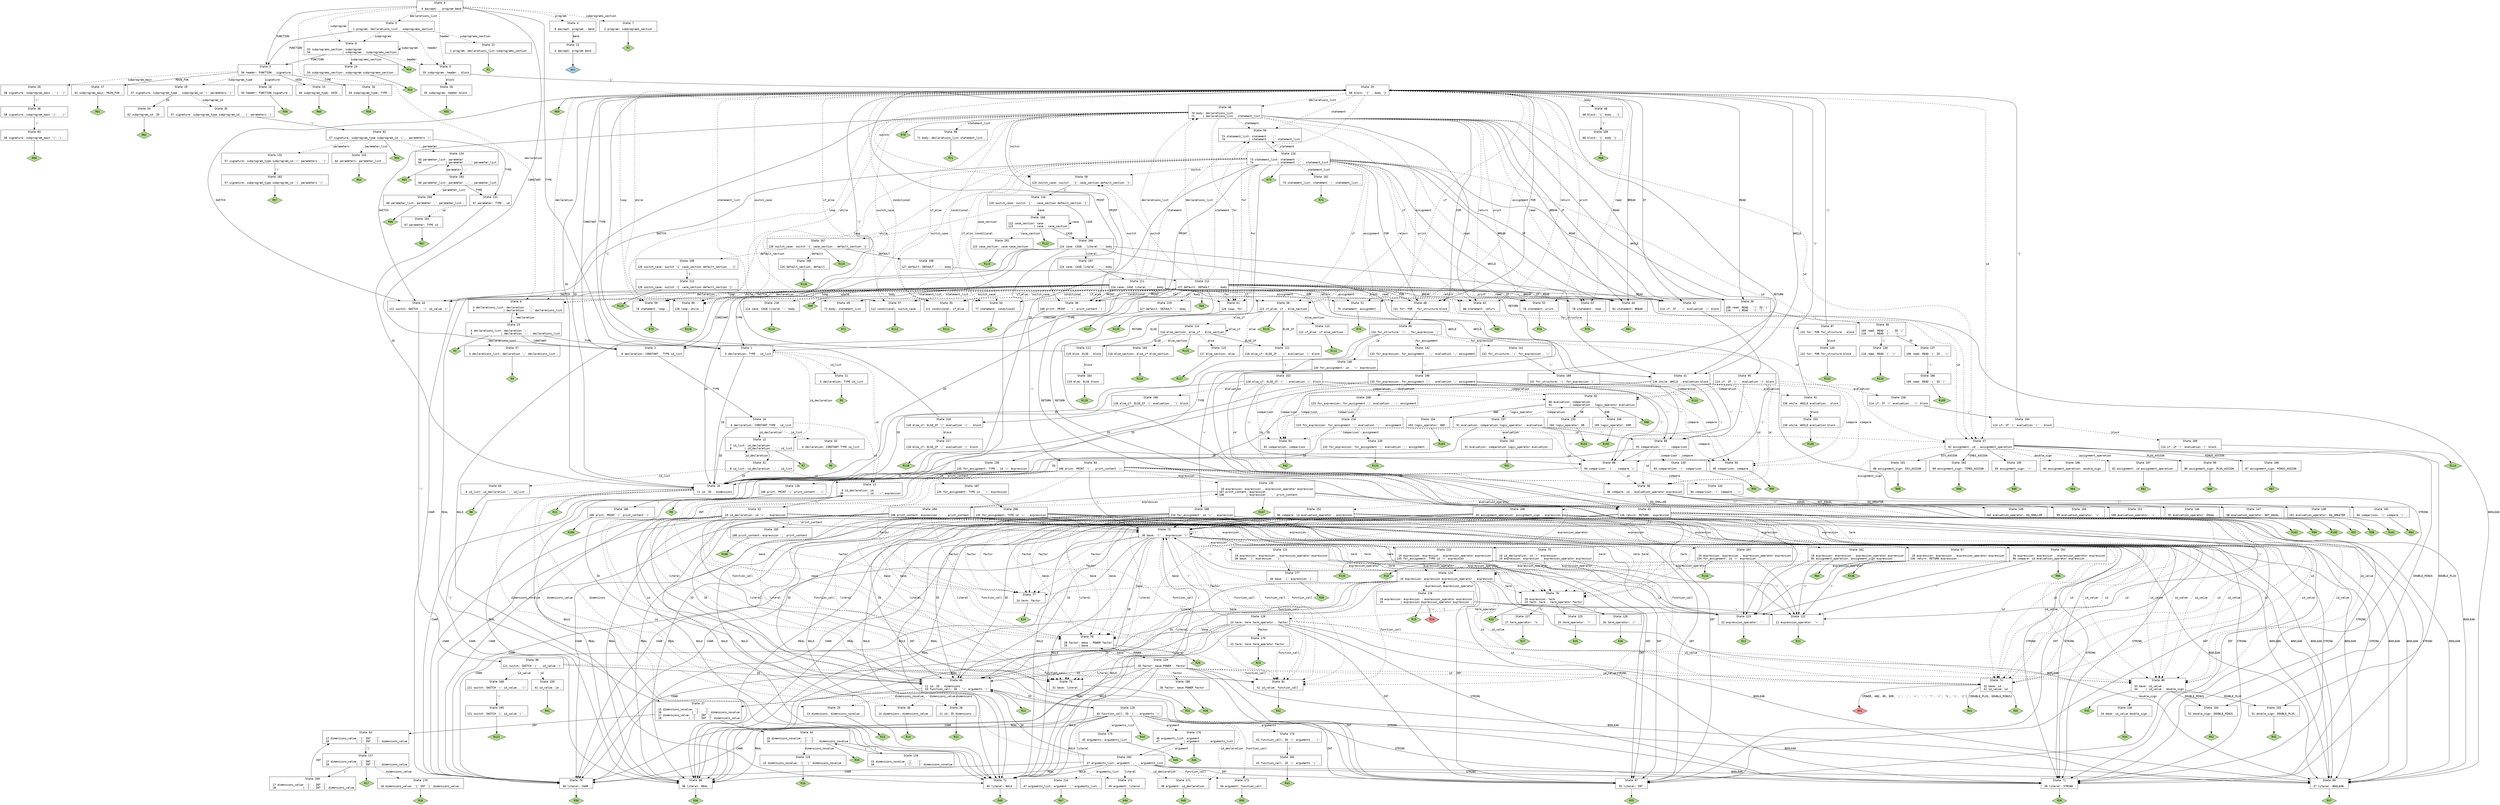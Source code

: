// Generated by GNU Bison 3.5.1.
// Report bugs to <bug-bison@gnu.org>.
// Home page: <https://www.gnu.org/software/bison/>.

digraph "parser.y"
{
  node [fontname = courier, shape = box, colorscheme = paired6]
  edge [fontname = courier]

  0 [label="State 0\n\l  0 $accept: . program $end\l"]
  0 -> 1 [style=solid label="TYPE"]
  0 -> 2 [style=solid label="CONSTANT"]
  0 -> 3 [style=solid label="FUNCTION"]
  0 -> 4 [style=dashed label="program"]
  0 -> 5 [style=dashed label="declarations_list"]
  0 -> 6 [style=dashed label="declaration"]
  0 -> 7 [style=dashed label="subprograms_section"]
  0 -> 8 [style=dashed label="subprogram"]
  0 -> 9 [style=dashed label="header"]
  1 [label="State 1\n\l  5 declaration: TYPE . id_list\l"]
  1 -> 10 [style=solid label="ID"]
  1 -> 11 [style=dashed label="id_list"]
  1 -> 12 [style=dashed label="id_declaration"]
  1 -> 13 [style=dashed label="id"]
  2 [label="State 2\n\l  6 declaration: CONSTANT . TYPE id_list\l"]
  2 -> 14 [style=solid label="TYPE"]
  3 [label="State 3\n\l 56 header: FUNCTION . signature\l"]
  3 -> 15 [style=solid label="VOID"]
  3 -> 16 [style=solid label="TYPE"]
  3 -> 17 [style=solid label="MAIN_FUN"]
  3 -> 18 [style=dashed label="signature"]
  3 -> 19 [style=dashed label="subprogram_type"]
  3 -> 20 [style=dashed label="subprogram_main"]
  4 [label="State 4\n\l  0 $accept: program . $end\l"]
  4 -> 21 [style=solid label="$end"]
  5 [label="State 5\n\l  1 program: declarations_list . subprograms_section\l"]
  5 -> 3 [style=solid label="FUNCTION"]
  5 -> 22 [style=dashed label="subprograms_section"]
  5 -> 8 [style=dashed label="subprogram"]
  5 -> 9 [style=dashed label="header"]
  6 [label="State 6\n\l  3 declarations_list: declaration . ';'\l  4                  | declaration . ';' declarations_list\l"]
  6 -> 23 [style=solid label="';'"]
  7 [label="State 7\n\l  2 program: subprograms_section .\l"]
  7 -> "7R2" [style=solid]
 "7R2" [label="R2", fillcolor=3, shape=diamond, style=filled]
  8 [label="State 8\n\l 53 subprograms_section: subprogram .\l 54                    | subprogram . subprograms_section\l"]
  8 -> 3 [style=solid label="FUNCTION"]
  8 -> 24 [style=dashed label="subprograms_section"]
  8 -> 8 [style=dashed label="subprogram"]
  8 -> 9 [style=dashed label="header"]
  8 -> "8R53" [style=solid]
 "8R53" [label="R53", fillcolor=3, shape=diamond, style=filled]
  9 [label="State 9\n\l 55 subprogram: header . block\l"]
  9 -> 25 [style=solid label="'{'"]
  9 -> 26 [style=dashed label="block"]
  10 [label="State 10\n\l 11 id: ID . dimensions\l"]
  10 -> 27 [style=solid label="'['"]
  10 -> 28 [style=dashed label="dimensions"]
  10 -> 29 [style=dashed label="dimensions_novalue"]
  10 -> 30 [style=dashed label="dimensions_value"]
  10 -> "10R12" [style=solid]
 "10R12" [label="R12", fillcolor=3, shape=diamond, style=filled]
  11 [label="State 11\n\l  5 declaration: TYPE id_list .\l"]
  11 -> "11R5" [style=solid]
 "11R5" [label="R5", fillcolor=3, shape=diamond, style=filled]
  12 [label="State 12\n\l  7 id_list: id_declaration .\l  8        | id_declaration . ',' id_list\l"]
  12 -> 31 [style=solid label="','"]
  12 -> "12R7" [style=solid]
 "12R7" [label="R7", fillcolor=3, shape=diamond, style=filled]
  13 [label="State 13\n\l  9 id_declaration: id .\l 10               | id . '=' expression\l"]
  13 -> 32 [style=solid label="'='"]
  13 -> "13R9" [style=solid]
 "13R9" [label="R9", fillcolor=3, shape=diamond, style=filled]
  14 [label="State 14\n\l  6 declaration: CONSTANT TYPE . id_list\l"]
  14 -> 10 [style=solid label="ID"]
  14 -> 33 [style=dashed label="id_list"]
  14 -> 12 [style=dashed label="id_declaration"]
  14 -> 13 [style=dashed label="id"]
  15 [label="State 15\n\l 60 subprogram_type: VOID .\l"]
  15 -> "15R60" [style=solid]
 "15R60" [label="R60", fillcolor=3, shape=diamond, style=filled]
  16 [label="State 16\n\l 59 subprogram_type: TYPE .\l"]
  16 -> "16R59" [style=solid]
 "16R59" [label="R59", fillcolor=3, shape=diamond, style=filled]
  17 [label="State 17\n\l 61 subprogram_main: MAIN_FUN .\l"]
  17 -> "17R61" [style=solid]
 "17R61" [label="R61", fillcolor=3, shape=diamond, style=filled]
  18 [label="State 18\n\l 56 header: FUNCTION signature .\l"]
  18 -> "18R56" [style=solid]
 "18R56" [label="R56", fillcolor=3, shape=diamond, style=filled]
  19 [label="State 19\n\l 57 signature: subprogram_type . subprogram_id '(' parameters ')'\l"]
  19 -> 34 [style=solid label="ID"]
  19 -> 35 [style=dashed label="subprogram_id"]
  20 [label="State 20\n\l 58 signature: subprogram_main . '(' ')'\l"]
  20 -> 36 [style=solid label="'('"]
  21 [label="State 21\n\l  0 $accept: program $end .\l"]
  21 -> "21R0" [style=solid]
 "21R0" [label="Acc", fillcolor=1, shape=diamond, style=filled]
  22 [label="State 22\n\l  1 program: declarations_list subprograms_section .\l"]
  22 -> "22R1" [style=solid]
 "22R1" [label="R1", fillcolor=3, shape=diamond, style=filled]
  23 [label="State 23\n\l  3 declarations_list: declaration ';' .\l  4                  | declaration ';' . declarations_list\l"]
  23 -> 1 [style=solid label="TYPE"]
  23 -> 2 [style=solid label="CONSTANT"]
  23 -> 37 [style=dashed label="declarations_list"]
  23 -> 6 [style=dashed label="declaration"]
  23 -> "23R3" [style=solid]
 "23R3" [label="R3", fillcolor=3, shape=diamond, style=filled]
  24 [label="State 24\n\l 54 subprograms_section: subprogram subprograms_section .\l"]
  24 -> "24R54" [style=solid]
 "24R54" [label="R54", fillcolor=3, shape=diamond, style=filled]
  25 [label="State 25\n\l 68 block: '{' . body '}'\l"]
  25 -> 10 [style=solid label="ID"]
  25 -> 1 [style=solid label="TYPE"]
  25 -> 38 [style=solid label="PRINT"]
  25 -> 39 [style=solid label="READ"]
  25 -> 2 [style=solid label="CONSTANT"]
  25 -> 40 [style=solid label="FOR"]
  25 -> 41 [style=solid label="WHILE"]
  25 -> 42 [style=solid label="IF"]
  25 -> 43 [style=solid label="SWITCH"]
  25 -> 44 [style=solid label="BREAK"]
  25 -> 45 [style=solid label="RETURN"]
  25 -> 46 [style=dashed label="declarations_list"]
  25 -> 6 [style=dashed label="declaration"]
  25 -> 47 [style=dashed label="id"]
  25 -> 48 [style=dashed label="body"]
  25 -> 49 [style=dashed label="statement_list"]
  25 -> 50 [style=dashed label="statement"]
  25 -> 51 [style=dashed label="assignment"]
  25 -> 52 [style=dashed label="print"]
  25 -> 53 [style=dashed label="read"]
  25 -> 54 [style=dashed label="conditional"]
  25 -> 55 [style=dashed label="if_else"]
  25 -> 56 [style=dashed label="if"]
  25 -> 57 [style=dashed label="switch_case"]
  25 -> 58 [style=dashed label="switch"]
  25 -> 59 [style=dashed label="loop"]
  25 -> 60 [style=dashed label="while"]
  25 -> 61 [style=dashed label="for"]
  25 -> 62 [style=dashed label="return"]
  25 -> "25R69" [style=solid]
 "25R69" [label="R69", fillcolor=3, shape=diamond, style=filled]
  26 [label="State 26\n\l 55 subprogram: header block .\l"]
  26 -> "26R55" [style=solid]
 "26R55" [label="R55", fillcolor=3, shape=diamond, style=filled]
  27 [label="State 27\n\l 15 dimensions_novalue: '[' . ']'\l 16                   | '[' . ']' dimensions_novalue\l 17 dimensions_value: '[' . INT ']'\l 18                 | '[' . INT ']' dimensions_value\l"]
  27 -> 63 [style=solid label="INT"]
  27 -> 64 [style=solid label="']'"]
  28 [label="State 28\n\l 11 id: ID dimensions .\l"]
  28 -> "28R11" [style=solid]
 "28R11" [label="R11", fillcolor=3, shape=diamond, style=filled]
  29 [label="State 29\n\l 13 dimensions: dimensions_novalue .\l"]
  29 -> "29R13" [style=solid]
 "29R13" [label="R13", fillcolor=3, shape=diamond, style=filled]
  30 [label="State 30\n\l 14 dimensions: dimensions_value .\l"]
  30 -> "30R14" [style=solid]
 "30R14" [label="R14", fillcolor=3, shape=diamond, style=filled]
  31 [label="State 31\n\l  8 id_list: id_declaration ',' . id_list\l"]
  31 -> 10 [style=solid label="ID"]
  31 -> 65 [style=dashed label="id_list"]
  31 -> 12 [style=dashed label="id_declaration"]
  31 -> 13 [style=dashed label="id"]
  32 [label="State 32\n\l 10 id_declaration: id '=' . expression\l"]
  32 -> 66 [style=solid label="ID"]
  32 -> 67 [style=solid label="INT"]
  32 -> 68 [style=solid label="REAL"]
  32 -> 69 [style=solid label="BOOLEAN"]
  32 -> 70 [style=solid label="CHAR"]
  32 -> 71 [style=solid label="STRING"]
  32 -> 72 [style=solid label="NULO"]
  32 -> 73 [style=solid label="'('"]
  32 -> 74 [style=dashed label="id"]
  32 -> 75 [style=dashed label="expression"]
  32 -> 76 [style=dashed label="term"]
  32 -> 77 [style=dashed label="factor"]
  32 -> 78 [style=dashed label="base"]
  32 -> 79 [style=dashed label="literal"]
  32 -> 80 [style=dashed label="id_value"]
  32 -> 81 [style=dashed label="function_call"]
  33 [label="State 33\n\l  6 declaration: CONSTANT TYPE id_list .\l"]
  33 -> "33R6" [style=solid]
 "33R6" [label="R6", fillcolor=3, shape=diamond, style=filled]
  34 [label="State 34\n\l 62 subprogram_id: ID .\l"]
  34 -> "34R62" [style=solid]
 "34R62" [label="R62", fillcolor=3, shape=diamond, style=filled]
  35 [label="State 35\n\l 57 signature: subprogram_type subprogram_id . '(' parameters ')'\l"]
  35 -> 82 [style=solid label="'('"]
  36 [label="State 36\n\l 58 signature: subprogram_main '(' . ')'\l"]
  36 -> 83 [style=solid label="')'"]
  37 [label="State 37\n\l  4 declarations_list: declaration ';' declarations_list .\l"]
  37 -> "37R4" [style=solid]
 "37R4" [label="R4", fillcolor=3, shape=diamond, style=filled]
  38 [label="State 38\n\l106 print: PRINT . '(' print_content ')'\l"]
  38 -> 84 [style=solid label="'('"]
  39 [label="State 39\n\l109 read: READ . '(' ID ')'\l110     | READ . '(' ')'\l"]
  39 -> 85 [style=solid label="'('"]
  40 [label="State 40\n\l131 for: FOR . for_structure block\l"]
  40 -> 86 [style=solid label="'('"]
  40 -> 87 [style=dashed label="for_structure"]
  41 [label="State 41\n\l130 while: WHILE . evaluation block\l"]
  41 -> 10 [style=solid label="ID"]
  41 -> 88 [style=solid label="'('"]
  41 -> 89 [style=solid label="'!'"]
  41 -> 90 [style=dashed label="id"]
  41 -> 91 [style=dashed label="evaluation"]
  41 -> 92 [style=dashed label="comparation"]
  41 -> 93 [style=dashed label="comparison"]
  41 -> 94 [style=dashed label="compare"]
  42 [label="State 42\n\l114 if: IF . '(' evaluation ')' block\l"]
  42 -> 95 [style=solid label="'('"]
  43 [label="State 43\n\l121 switch: SWITCH . '(' id_value ')'\l"]
  43 -> 96 [style=solid label="'('"]
  44 [label="State 44\n\l 81 statement: BREAK .\l"]
  44 -> "44R81" [style=solid]
 "44R81" [label="R81", fillcolor=3, shape=diamond, style=filled]
  45 [label="State 45\n\l136 return: RETURN . expression\l"]
  45 -> 66 [style=solid label="ID"]
  45 -> 67 [style=solid label="INT"]
  45 -> 68 [style=solid label="REAL"]
  45 -> 69 [style=solid label="BOOLEAN"]
  45 -> 70 [style=solid label="CHAR"]
  45 -> 71 [style=solid label="STRING"]
  45 -> 72 [style=solid label="NULO"]
  45 -> 73 [style=solid label="'('"]
  45 -> 74 [style=dashed label="id"]
  45 -> 97 [style=dashed label="expression"]
  45 -> 76 [style=dashed label="term"]
  45 -> 77 [style=dashed label="factor"]
  45 -> 78 [style=dashed label="base"]
  45 -> 79 [style=dashed label="literal"]
  45 -> 80 [style=dashed label="id_value"]
  45 -> 81 [style=dashed label="function_call"]
  46 [label="State 46\n\l 70 body: declarations_list .\l 71     | declarations_list . statement_list\l"]
  46 -> 10 [style=solid label="ID"]
  46 -> 38 [style=solid label="PRINT"]
  46 -> 39 [style=solid label="READ"]
  46 -> 40 [style=solid label="FOR"]
  46 -> 41 [style=solid label="WHILE"]
  46 -> 42 [style=solid label="IF"]
  46 -> 43 [style=solid label="SWITCH"]
  46 -> 44 [style=solid label="BREAK"]
  46 -> 45 [style=solid label="RETURN"]
  46 -> 47 [style=dashed label="id"]
  46 -> 98 [style=dashed label="statement_list"]
  46 -> 50 [style=dashed label="statement"]
  46 -> 51 [style=dashed label="assignment"]
  46 -> 52 [style=dashed label="print"]
  46 -> 53 [style=dashed label="read"]
  46 -> 54 [style=dashed label="conditional"]
  46 -> 55 [style=dashed label="if_else"]
  46 -> 56 [style=dashed label="if"]
  46 -> 57 [style=dashed label="switch_case"]
  46 -> 58 [style=dashed label="switch"]
  46 -> 59 [style=dashed label="loop"]
  46 -> 60 [style=dashed label="while"]
  46 -> 61 [style=dashed label="for"]
  46 -> 62 [style=dashed label="return"]
  46 -> "46R70" [style=solid]
 "46R70" [label="R70", fillcolor=3, shape=diamond, style=filled]
  47 [label="State 47\n\l 82 assignment: id . assignment_operation\l"]
  47 -> 99 [style=solid label="PLUS_ASSIGN"]
  47 -> 100 [style=solid label="MINUS_ASSIGN"]
  47 -> 101 [style=solid label="DIV_ASSIGN"]
  47 -> 102 [style=solid label="TIMES_ASSIGN"]
  47 -> 103 [style=solid label="DOUBLE_PLUS"]
  47 -> 104 [style=solid label="DOUBLE_MINUS"]
  47 -> 105 [style=solid label="'='"]
  47 -> 106 [style=dashed label="double_sign"]
  47 -> 107 [style=dashed label="assignment_operation"]
  47 -> 108 [style=dashed label="assignment_sign"]
  48 [label="State 48\n\l 68 block: '{' body . '}'\l"]
  48 -> 109 [style=solid label="'}'"]
  49 [label="State 49\n\l 72 body: statement_list .\l"]
  49 -> "49R72" [style=solid]
 "49R72" [label="R72", fillcolor=3, shape=diamond, style=filled]
  50 [label="State 50\n\l 73 statement_list: statement . ';'\l 74               | statement . ';' statement_list\l"]
  50 -> 110 [style=solid label="';'"]
  51 [label="State 51\n\l 75 statement: assignment .\l"]
  51 -> "51R75" [style=solid]
 "51R75" [label="R75", fillcolor=3, shape=diamond, style=filled]
  52 [label="State 52\n\l 76 statement: print .\l"]
  52 -> "52R76" [style=solid]
 "52R76" [label="R76", fillcolor=3, shape=diamond, style=filled]
  53 [label="State 53\n\l 78 statement: read .\l"]
  53 -> "53R78" [style=solid]
 "53R78" [label="R78", fillcolor=3, shape=diamond, style=filled]
  54 [label="State 54\n\l 77 statement: conditional .\l"]
  54 -> "54R77" [style=solid]
 "54R77" [label="R77", fillcolor=3, shape=diamond, style=filled]
  55 [label="State 55\n\l111 conditional: if_else .\l"]
  55 -> "55R111" [style=solid]
 "55R111" [label="R111", fillcolor=3, shape=diamond, style=filled]
  56 [label="State 56\n\l113 if_else: if . else_section\l"]
  56 -> 111 [style=solid label="ELSE_IF"]
  56 -> 112 [style=solid label="ELSE"]
  56 -> 113 [style=dashed label="else_section"]
  56 -> 114 [style=dashed label="else_if"]
  56 -> 115 [style=dashed label="else"]
  56 -> "56R115" [style=solid]
 "56R115" [label="R115", fillcolor=3, shape=diamond, style=filled]
  57 [label="State 57\n\l112 conditional: switch_case .\l"]
  57 -> "57R112" [style=solid]
 "57R112" [label="R112", fillcolor=3, shape=diamond, style=filled]
  58 [label="State 58\n\l120 switch_case: switch . '{' case_section default_section '}'\l"]
  58 -> 116 [style=solid label="'{'"]
  59 [label="State 59\n\l 79 statement: loop .\l"]
  59 -> "59R79" [style=solid]
 "59R79" [label="R79", fillcolor=3, shape=diamond, style=filled]
  60 [label="State 60\n\l128 loop: while .\l"]
  60 -> "60R128" [style=solid]
 "60R128" [label="R128", fillcolor=3, shape=diamond, style=filled]
  61 [label="State 61\n\l129 loop: for .\l"]
  61 -> "61R129" [style=solid]
 "61R129" [label="R129", fillcolor=3, shape=diamond, style=filled]
  62 [label="State 62\n\l 80 statement: return .\l"]
  62 -> "62R80" [style=solid]
 "62R80" [label="R80", fillcolor=3, shape=diamond, style=filled]
  63 [label="State 63\n\l 17 dimensions_value: '[' INT . ']'\l 18                 | '[' INT . ']' dimensions_value\l"]
  63 -> 117 [style=solid label="']'"]
  64 [label="State 64\n\l 15 dimensions_novalue: '[' ']' .\l 16                   | '[' ']' . dimensions_novalue\l"]
  64 -> 118 [style=solid label="'['"]
  64 -> 119 [style=dashed label="dimensions_novalue"]
  64 -> "64R15" [style=solid]
 "64R15" [label="R15", fillcolor=3, shape=diamond, style=filled]
  65 [label="State 65\n\l  8 id_list: id_declaration ',' id_list .\l"]
  65 -> "65R8" [style=solid]
 "65R8" [label="R8", fillcolor=3, shape=diamond, style=filled]
  66 [label="State 66\n\l 11 id: ID . dimensions\l 43 function_call: ID . '(' arguments ')'\l"]
  66 -> 27 [style=solid label="'['"]
  66 -> 120 [style=solid label="'('"]
  66 -> 28 [style=dashed label="dimensions"]
  66 -> 29 [style=dashed label="dimensions_novalue"]
  66 -> 30 [style=dashed label="dimensions_value"]
  66 -> "66R12" [style=solid]
 "66R12" [label="R12", fillcolor=3, shape=diamond, style=filled]
  67 [label="State 67\n\l 35 literal: INT .\l"]
  67 -> "67R35" [style=solid]
 "67R35" [label="R35", fillcolor=3, shape=diamond, style=filled]
  68 [label="State 68\n\l 36 literal: REAL .\l"]
  68 -> "68R36" [style=solid]
 "68R36" [label="R36", fillcolor=3, shape=diamond, style=filled]
  69 [label="State 69\n\l 37 literal: BOOLEAN .\l"]
  69 -> "69R37" [style=solid]
 "69R37" [label="R37", fillcolor=3, shape=diamond, style=filled]
  70 [label="State 70\n\l 38 literal: CHAR .\l"]
  70 -> "70R38" [style=solid]
 "70R38" [label="R38", fillcolor=3, shape=diamond, style=filled]
  71 [label="State 71\n\l 39 literal: STRING .\l"]
  71 -> "71R39" [style=solid]
 "71R39" [label="R39", fillcolor=3, shape=diamond, style=filled]
  72 [label="State 72\n\l 40 literal: NULO .\l"]
  72 -> "72R40" [style=solid]
 "72R40" [label="R40", fillcolor=3, shape=diamond, style=filled]
  73 [label="State 73\n\l 30 base: '(' . expression ')'\l"]
  73 -> 66 [style=solid label="ID"]
  73 -> 67 [style=solid label="INT"]
  73 -> 68 [style=solid label="REAL"]
  73 -> 69 [style=solid label="BOOLEAN"]
  73 -> 70 [style=solid label="CHAR"]
  73 -> 71 [style=solid label="STRING"]
  73 -> 72 [style=solid label="NULO"]
  73 -> 73 [style=solid label="'('"]
  73 -> 74 [style=dashed label="id"]
  73 -> 121 [style=dashed label="expression"]
  73 -> 76 [style=dashed label="term"]
  73 -> 77 [style=dashed label="factor"]
  73 -> 78 [style=dashed label="base"]
  73 -> 79 [style=dashed label="literal"]
  73 -> 80 [style=dashed label="id_value"]
  73 -> 81 [style=dashed label="function_call"]
  74 [label="State 74\n\l 32 base: id .\l 41 id_value: id .\l"]
  74 -> "74R32" [style=solid]
 "74R32" [label="R32", fillcolor=3, shape=diamond, style=filled]
  74 -> "74R41d" [label="[POWER, AND, OR, EOR, ';', ',', '+', '-', '*', '/', '%', ')', '{']", style=solid]
 "74R41d" [label="R41", fillcolor=5, shape=diamond, style=filled]
  74 -> "74R41" [label="[DOUBLE_PLUS, DOUBLE_MINUS]", style=solid]
 "74R41" [label="R41", fillcolor=3, shape=diamond, style=filled]
  75 [label="State 75\n\l 10 id_declaration: id '=' expression .\l 19 expression: expression . expression_operator expression\l"]
  75 -> 122 [style=solid label="'+'"]
  75 -> 123 [style=solid label="'-'"]
  75 -> 124 [style=dashed label="expression_operator"]
  75 -> "75R10" [style=solid]
 "75R10" [label="R10", fillcolor=3, shape=diamond, style=filled]
  76 [label="State 76\n\l 20 expression: term .\l 23 term: term . term_operator factor\l"]
  76 -> 125 [style=solid label="'*'"]
  76 -> 126 [style=solid label="'/'"]
  76 -> 127 [style=solid label="'%'"]
  76 -> 128 [style=dashed label="term_operator"]
  76 -> "76R20" [style=solid]
 "76R20" [label="R20", fillcolor=3, shape=diamond, style=filled]
  77 [label="State 77\n\l 24 term: factor .\l"]
  77 -> "77R24" [style=solid]
 "77R24" [label="R24", fillcolor=3, shape=diamond, style=filled]
  78 [label="State 78\n\l 28 factor: base . POWER factor\l 29       | base .\l"]
  78 -> 129 [style=solid label="POWER"]
  78 -> "78R29" [style=solid]
 "78R29" [label="R29", fillcolor=3, shape=diamond, style=filled]
  79 [label="State 79\n\l 31 base: literal .\l"]
  79 -> "79R31" [style=solid]
 "79R31" [label="R31", fillcolor=3, shape=diamond, style=filled]
  80 [label="State 80\n\l 33 base: id_value .\l 34     | id_value . double_sign\l"]
  80 -> 103 [style=solid label="DOUBLE_PLUS"]
  80 -> 104 [style=solid label="DOUBLE_MINUS"]
  80 -> 130 [style=dashed label="double_sign"]
  80 -> "80R33" [style=solid]
 "80R33" [label="R33", fillcolor=3, shape=diamond, style=filled]
  81 [label="State 81\n\l 42 id_value: function_call .\l"]
  81 -> "81R42" [style=solid]
 "81R42" [label="R42", fillcolor=3, shape=diamond, style=filled]
  82 [label="State 82\n\l 57 signature: subprogram_type subprogram_id '(' . parameters ')'\l"]
  82 -> 131 [style=solid label="TYPE"]
  82 -> 132 [style=dashed label="parameters"]
  82 -> 133 [style=dashed label="parameter_list"]
  82 -> 134 [style=dashed label="parameter"]
  82 -> "82R63" [style=solid]
 "82R63" [label="R63", fillcolor=3, shape=diamond, style=filled]
  83 [label="State 83\n\l 58 signature: subprogram_main '(' ')' .\l"]
  83 -> "83R58" [style=solid]
 "83R58" [label="R58", fillcolor=3, shape=diamond, style=filled]
  84 [label="State 84\n\l106 print: PRINT '(' . print_content ')'\l"]
  84 -> 66 [style=solid label="ID"]
  84 -> 67 [style=solid label="INT"]
  84 -> 68 [style=solid label="REAL"]
  84 -> 69 [style=solid label="BOOLEAN"]
  84 -> 70 [style=solid label="CHAR"]
  84 -> 71 [style=solid label="STRING"]
  84 -> 72 [style=solid label="NULO"]
  84 -> 73 [style=solid label="'('"]
  84 -> 74 [style=dashed label="id"]
  84 -> 135 [style=dashed label="expression"]
  84 -> 76 [style=dashed label="term"]
  84 -> 77 [style=dashed label="factor"]
  84 -> 78 [style=dashed label="base"]
  84 -> 79 [style=dashed label="literal"]
  84 -> 80 [style=dashed label="id_value"]
  84 -> 81 [style=dashed label="function_call"]
  84 -> 136 [style=dashed label="print_content"]
  85 [label="State 85\n\l109 read: READ '(' . ID ')'\l110     | READ '(' . ')'\l"]
  85 -> 137 [style=solid label="ID"]
  85 -> 138 [style=solid label="')'"]
  86 [label="State 86\n\l132 for_structure: '(' . for_expression ')'\l"]
  86 -> 10 [style=solid label="ID"]
  86 -> 139 [style=solid label="TYPE"]
  86 -> 140 [style=dashed label="id"]
  86 -> 141 [style=dashed label="for_expression"]
  86 -> 142 [style=dashed label="for_assignment"]
  87 [label="State 87\n\l131 for: FOR for_structure . block\l"]
  87 -> 25 [style=solid label="'{'"]
  87 -> 143 [style=dashed label="block"]
  88 [label="State 88\n\l 94 comparison: '(' . compare ')'\l"]
  88 -> 10 [style=solid label="ID"]
  88 -> 90 [style=dashed label="id"]
  88 -> 144 [style=dashed label="compare"]
  89 [label="State 89\n\l 93 comparation: '!' . comparison\l"]
  89 -> 10 [style=solid label="ID"]
  89 -> 88 [style=solid label="'('"]
  89 -> 90 [style=dashed label="id"]
  89 -> 145 [style=dashed label="comparison"]
  89 -> 94 [style=dashed label="compare"]
  90 [label="State 90\n\l 96 compare: id . evaluation_operator expression\l"]
  90 -> 146 [style=solid label="EQUAL"]
  90 -> 147 [style=solid label="NOT_EQUAL"]
  90 -> 148 [style=solid label="EQ_GREATER"]
  90 -> 149 [style=solid label="EQ_SMALLER"]
  90 -> 150 [style=solid label="'>'"]
  90 -> 151 [style=solid label="'<'"]
  90 -> 152 [style=dashed label="evaluation_operator"]
  91 [label="State 91\n\l130 while: WHILE evaluation . block\l"]
  91 -> 25 [style=solid label="'{'"]
  91 -> 153 [style=dashed label="block"]
  92 [label="State 92\n\l 90 evaluation: comparation .\l 91           | comparation . logic_operator evaluation\l"]
  92 -> 154 [style=solid label="AND"]
  92 -> 155 [style=solid label="OR"]
  92 -> 156 [style=solid label="EOR"]
  92 -> 157 [style=dashed label="logic_operator"]
  92 -> "92R90" [style=solid]
 "92R90" [label="R90", fillcolor=3, shape=diamond, style=filled]
  93 [label="State 93\n\l 92 comparation: comparison .\l"]
  93 -> "93R92" [style=solid]
 "93R92" [label="R92", fillcolor=3, shape=diamond, style=filled]
  94 [label="State 94\n\l 95 comparison: compare .\l"]
  94 -> "94R95" [style=solid]
 "94R95" [label="R95", fillcolor=3, shape=diamond, style=filled]
  95 [label="State 95\n\l114 if: IF '(' . evaluation ')' block\l"]
  95 -> 10 [style=solid label="ID"]
  95 -> 88 [style=solid label="'('"]
  95 -> 89 [style=solid label="'!'"]
  95 -> 90 [style=dashed label="id"]
  95 -> 158 [style=dashed label="evaluation"]
  95 -> 92 [style=dashed label="comparation"]
  95 -> 93 [style=dashed label="comparison"]
  95 -> 94 [style=dashed label="compare"]
  96 [label="State 96\n\l121 switch: SWITCH '(' . id_value ')'\l"]
  96 -> 66 [style=solid label="ID"]
  96 -> 159 [style=dashed label="id"]
  96 -> 160 [style=dashed label="id_value"]
  96 -> 81 [style=dashed label="function_call"]
  97 [label="State 97\n\l 19 expression: expression . expression_operator expression\l136 return: RETURN expression .\l"]
  97 -> 122 [style=solid label="'+'"]
  97 -> 123 [style=solid label="'-'"]
  97 -> 124 [style=dashed label="expression_operator"]
  97 -> "97R136" [style=solid]
 "97R136" [label="R136", fillcolor=3, shape=diamond, style=filled]
  98 [label="State 98\n\l 71 body: declarations_list statement_list .\l"]
  98 -> "98R71" [style=solid]
 "98R71" [label="R71", fillcolor=3, shape=diamond, style=filled]
  99 [label="State 99\n\l 86 assignment_sign: PLUS_ASSIGN .\l"]
  99 -> "99R86" [style=solid]
 "99R86" [label="R86", fillcolor=3, shape=diamond, style=filled]
  100 [label="State 100\n\l 87 assignment_sign: MINUS_ASSIGN .\l"]
  100 -> "100R87" [style=solid]
 "100R87" [label="R87", fillcolor=3, shape=diamond, style=filled]
  101 [label="State 101\n\l 88 assignment_sign: DIV_ASSIGN .\l"]
  101 -> "101R88" [style=solid]
 "101R88" [label="R88", fillcolor=3, shape=diamond, style=filled]
  102 [label="State 102\n\l 89 assignment_sign: TIMES_ASSIGN .\l"]
  102 -> "102R89" [style=solid]
 "102R89" [label="R89", fillcolor=3, shape=diamond, style=filled]
  103 [label="State 103\n\l 51 double_sign: DOUBLE_PLUS .\l"]
  103 -> "103R51" [style=solid]
 "103R51" [label="R51", fillcolor=3, shape=diamond, style=filled]
  104 [label="State 104\n\l 52 double_sign: DOUBLE_MINUS .\l"]
  104 -> "104R52" [style=solid]
 "104R52" [label="R52", fillcolor=3, shape=diamond, style=filled]
  105 [label="State 105\n\l 85 assignment_sign: '=' .\l"]
  105 -> "105R85" [style=solid]
 "105R85" [label="R85", fillcolor=3, shape=diamond, style=filled]
  106 [label="State 106\n\l 84 assignment_operation: double_sign .\l"]
  106 -> "106R84" [style=solid]
 "106R84" [label="R84", fillcolor=3, shape=diamond, style=filled]
  107 [label="State 107\n\l 82 assignment: id assignment_operation .\l"]
  107 -> "107R82" [style=solid]
 "107R82" [label="R82", fillcolor=3, shape=diamond, style=filled]
  108 [label="State 108\n\l 83 assignment_operation: assignment_sign . expression\l"]
  108 -> 66 [style=solid label="ID"]
  108 -> 67 [style=solid label="INT"]
  108 -> 68 [style=solid label="REAL"]
  108 -> 69 [style=solid label="BOOLEAN"]
  108 -> 70 [style=solid label="CHAR"]
  108 -> 71 [style=solid label="STRING"]
  108 -> 72 [style=solid label="NULO"]
  108 -> 73 [style=solid label="'('"]
  108 -> 74 [style=dashed label="id"]
  108 -> 161 [style=dashed label="expression"]
  108 -> 76 [style=dashed label="term"]
  108 -> 77 [style=dashed label="factor"]
  108 -> 78 [style=dashed label="base"]
  108 -> 79 [style=dashed label="literal"]
  108 -> 80 [style=dashed label="id_value"]
  108 -> 81 [style=dashed label="function_call"]
  109 [label="State 109\n\l 68 block: '{' body '}' .\l"]
  109 -> "109R68" [style=solid]
 "109R68" [label="R68", fillcolor=3, shape=diamond, style=filled]
  110 [label="State 110\n\l 73 statement_list: statement ';' .\l 74               | statement ';' . statement_list\l"]
  110 -> 10 [style=solid label="ID"]
  110 -> 38 [style=solid label="PRINT"]
  110 -> 39 [style=solid label="READ"]
  110 -> 40 [style=solid label="FOR"]
  110 -> 41 [style=solid label="WHILE"]
  110 -> 42 [style=solid label="IF"]
  110 -> 43 [style=solid label="SWITCH"]
  110 -> 44 [style=solid label="BREAK"]
  110 -> 45 [style=solid label="RETURN"]
  110 -> 47 [style=dashed label="id"]
  110 -> 162 [style=dashed label="statement_list"]
  110 -> 50 [style=dashed label="statement"]
  110 -> 51 [style=dashed label="assignment"]
  110 -> 52 [style=dashed label="print"]
  110 -> 53 [style=dashed label="read"]
  110 -> 54 [style=dashed label="conditional"]
  110 -> 55 [style=dashed label="if_else"]
  110 -> 56 [style=dashed label="if"]
  110 -> 57 [style=dashed label="switch_case"]
  110 -> 58 [style=dashed label="switch"]
  110 -> 59 [style=dashed label="loop"]
  110 -> 60 [style=dashed label="while"]
  110 -> 61 [style=dashed label="for"]
  110 -> 62 [style=dashed label="return"]
  110 -> "110R73" [style=solid]
 "110R73" [label="R73", fillcolor=3, shape=diamond, style=filled]
  111 [label="State 111\n\l118 else_if: ELSE_IF . '(' evaluation ')' block\l"]
  111 -> 163 [style=solid label="'('"]
  112 [label="State 112\n\l119 else: ELSE . block\l"]
  112 -> 25 [style=solid label="'{'"]
  112 -> 164 [style=dashed label="block"]
  113 [label="State 113\n\l113 if_else: if else_section .\l"]
  113 -> "113R113" [style=solid]
 "113R113" [label="R113", fillcolor=3, shape=diamond, style=filled]
  114 [label="State 114\n\l116 else_section: else_if . else_section\l"]
  114 -> 111 [style=solid label="ELSE_IF"]
  114 -> 112 [style=solid label="ELSE"]
  114 -> 165 [style=dashed label="else_section"]
  114 -> 114 [style=dashed label="else_if"]
  114 -> 115 [style=dashed label="else"]
  114 -> "114R115" [style=solid]
 "114R115" [label="R115", fillcolor=3, shape=diamond, style=filled]
  115 [label="State 115\n\l117 else_section: else .\l"]
  115 -> "115R117" [style=solid]
 "115R117" [label="R117", fillcolor=3, shape=diamond, style=filled]
  116 [label="State 116\n\l120 switch_case: switch '{' . case_section default_section '}'\l"]
  116 -> 166 [style=solid label="CASE"]
  116 -> 167 [style=dashed label="case_section"]
  116 -> 168 [style=dashed label="case"]
  117 [label="State 117\n\l 17 dimensions_value: '[' INT ']' .\l 18                 | '[' INT ']' . dimensions_value\l"]
  117 -> 169 [style=solid label="'['"]
  117 -> 170 [style=dashed label="dimensions_value"]
  117 -> "117R17" [style=solid]
 "117R17" [label="R17", fillcolor=3, shape=diamond, style=filled]
  118 [label="State 118\n\l 15 dimensions_novalue: '[' . ']'\l 16                   | '[' . ']' dimensions_novalue\l"]
  118 -> 64 [style=solid label="']'"]
  119 [label="State 119\n\l 16 dimensions_novalue: '[' ']' dimensions_novalue .\l"]
  119 -> "119R16" [style=solid]
 "119R16" [label="R16", fillcolor=3, shape=diamond, style=filled]
  120 [label="State 120\n\l 43 function_call: ID '(' . arguments ')'\l"]
  120 -> 66 [style=solid label="ID"]
  120 -> 67 [style=solid label="INT"]
  120 -> 68 [style=solid label="REAL"]
  120 -> 69 [style=solid label="BOOLEAN"]
  120 -> 70 [style=solid label="CHAR"]
  120 -> 71 [style=solid label="STRING"]
  120 -> 72 [style=solid label="NULO"]
  120 -> 171 [style=dashed label="id_declaration"]
  120 -> 13 [style=dashed label="id"]
  120 -> 172 [style=dashed label="literal"]
  120 -> 173 [style=dashed label="function_call"]
  120 -> 174 [style=dashed label="arguments"]
  120 -> 175 [style=dashed label="arguments_list"]
  120 -> 176 [style=dashed label="argument"]
  120 -> "120R44" [style=solid]
 "120R44" [label="R44", fillcolor=3, shape=diamond, style=filled]
  121 [label="State 121\n\l 19 expression: expression . expression_operator expression\l 30 base: '(' expression . ')'\l"]
  121 -> 122 [style=solid label="'+'"]
  121 -> 123 [style=solid label="'-'"]
  121 -> 177 [style=solid label="')'"]
  121 -> 124 [style=dashed label="expression_operator"]
  122 [label="State 122\n\l 21 expression_operator: '+' .\l"]
  122 -> "122R21" [style=solid]
 "122R21" [label="R21", fillcolor=3, shape=diamond, style=filled]
  123 [label="State 123\n\l 22 expression_operator: '-' .\l"]
  123 -> "123R22" [style=solid]
 "123R22" [label="R22", fillcolor=3, shape=diamond, style=filled]
  124 [label="State 124\n\l 19 expression: expression expression_operator . expression\l"]
  124 -> 66 [style=solid label="ID"]
  124 -> 67 [style=solid label="INT"]
  124 -> 68 [style=solid label="REAL"]
  124 -> 69 [style=solid label="BOOLEAN"]
  124 -> 70 [style=solid label="CHAR"]
  124 -> 71 [style=solid label="STRING"]
  124 -> 72 [style=solid label="NULO"]
  124 -> 73 [style=solid label="'('"]
  124 -> 74 [style=dashed label="id"]
  124 -> 178 [style=dashed label="expression"]
  124 -> 76 [style=dashed label="term"]
  124 -> 77 [style=dashed label="factor"]
  124 -> 78 [style=dashed label="base"]
  124 -> 79 [style=dashed label="literal"]
  124 -> 80 [style=dashed label="id_value"]
  124 -> 81 [style=dashed label="function_call"]
  125 [label="State 125\n\l 25 term_operator: '*' .\l"]
  125 -> "125R25" [style=solid]
 "125R25" [label="R25", fillcolor=3, shape=diamond, style=filled]
  126 [label="State 126\n\l 26 term_operator: '/' .\l"]
  126 -> "126R26" [style=solid]
 "126R26" [label="R26", fillcolor=3, shape=diamond, style=filled]
  127 [label="State 127\n\l 27 term_operator: '%' .\l"]
  127 -> "127R27" [style=solid]
 "127R27" [label="R27", fillcolor=3, shape=diamond, style=filled]
  128 [label="State 128\n\l 23 term: term term_operator . factor\l"]
  128 -> 66 [style=solid label="ID"]
  128 -> 67 [style=solid label="INT"]
  128 -> 68 [style=solid label="REAL"]
  128 -> 69 [style=solid label="BOOLEAN"]
  128 -> 70 [style=solid label="CHAR"]
  128 -> 71 [style=solid label="STRING"]
  128 -> 72 [style=solid label="NULO"]
  128 -> 73 [style=solid label="'('"]
  128 -> 74 [style=dashed label="id"]
  128 -> 179 [style=dashed label="factor"]
  128 -> 78 [style=dashed label="base"]
  128 -> 79 [style=dashed label="literal"]
  128 -> 80 [style=dashed label="id_value"]
  128 -> 81 [style=dashed label="function_call"]
  129 [label="State 129\n\l 28 factor: base POWER . factor\l"]
  129 -> 66 [style=solid label="ID"]
  129 -> 67 [style=solid label="INT"]
  129 -> 68 [style=solid label="REAL"]
  129 -> 69 [style=solid label="BOOLEAN"]
  129 -> 70 [style=solid label="CHAR"]
  129 -> 71 [style=solid label="STRING"]
  129 -> 72 [style=solid label="NULO"]
  129 -> 73 [style=solid label="'('"]
  129 -> 74 [style=dashed label="id"]
  129 -> 180 [style=dashed label="factor"]
  129 -> 78 [style=dashed label="base"]
  129 -> 79 [style=dashed label="literal"]
  129 -> 80 [style=dashed label="id_value"]
  129 -> 81 [style=dashed label="function_call"]
  130 [label="State 130\n\l 34 base: id_value double_sign .\l"]
  130 -> "130R34" [style=solid]
 "130R34" [label="R34", fillcolor=3, shape=diamond, style=filled]
  131 [label="State 131\n\l 67 parameter: TYPE . id\l"]
  131 -> 10 [style=solid label="ID"]
  131 -> 181 [style=dashed label="id"]
  132 [label="State 132\n\l 57 signature: subprogram_type subprogram_id '(' parameters . ')'\l"]
  132 -> 182 [style=solid label="')'"]
  133 [label="State 133\n\l 64 parameters: parameter_list .\l"]
  133 -> "133R64" [style=solid]
 "133R64" [label="R64", fillcolor=3, shape=diamond, style=filled]
  134 [label="State 134\n\l 65 parameter_list: parameter .\l 66               | parameter . ',' parameter_list\l"]
  134 -> 183 [style=solid label="','"]
  134 -> "134R65" [style=solid]
 "134R65" [label="R65", fillcolor=3, shape=diamond, style=filled]
  135 [label="State 135\n\l 19 expression: expression . expression_operator expression\l107 print_content: expression .\l108              | expression . ',' print_content\l"]
  135 -> 184 [style=solid label="','"]
  135 -> 122 [style=solid label="'+'"]
  135 -> 123 [style=solid label="'-'"]
  135 -> 124 [style=dashed label="expression_operator"]
  135 -> "135R107" [style=solid]
 "135R107" [label="R107", fillcolor=3, shape=diamond, style=filled]
  136 [label="State 136\n\l106 print: PRINT '(' print_content . ')'\l"]
  136 -> 185 [style=solid label="')'"]
  137 [label="State 137\n\l109 read: READ '(' ID . ')'\l"]
  137 -> 186 [style=solid label="')'"]
  138 [label="State 138\n\l110 read: READ '(' ')' .\l"]
  138 -> "138R110" [style=solid]
 "138R110" [label="R110", fillcolor=3, shape=diamond, style=filled]
  139 [label="State 139\n\l135 for_assignment: TYPE . id '=' expression\l"]
  139 -> 10 [style=solid label="ID"]
  139 -> 187 [style=dashed label="id"]
  140 [label="State 140\n\l134 for_assignment: id . '=' expression\l"]
  140 -> 188 [style=solid label="'='"]
  141 [label="State 141\n\l132 for_structure: '(' for_expression . ')'\l"]
  141 -> 189 [style=solid label="')'"]
  142 [label="State 142\n\l133 for_expression: for_assignment . ';' evaluation ';' assignment\l"]
  142 -> 190 [style=solid label="';'"]
  143 [label="State 143\n\l131 for: FOR for_structure block .\l"]
  143 -> "143R131" [style=solid]
 "143R131" [label="R131", fillcolor=3, shape=diamond, style=filled]
  144 [label="State 144\n\l 94 comparison: '(' compare . ')'\l"]
  144 -> 191 [style=solid label="')'"]
  145 [label="State 145\n\l 93 comparation: '!' comparison .\l"]
  145 -> "145R93" [style=solid]
 "145R93" [label="R93", fillcolor=3, shape=diamond, style=filled]
  146 [label="State 146\n\l 97 evaluation_operator: EQUAL .\l"]
  146 -> "146R97" [style=solid]
 "146R97" [label="R97", fillcolor=3, shape=diamond, style=filled]
  147 [label="State 147\n\l 98 evaluation_operator: NOT_EQUAL .\l"]
  147 -> "147R98" [style=solid]
 "147R98" [label="R98", fillcolor=3, shape=diamond, style=filled]
  148 [label="State 148\n\l101 evaluation_operator: EQ_GREATER .\l"]
  148 -> "148R101" [style=solid]
 "148R101" [label="R101", fillcolor=3, shape=diamond, style=filled]
  149 [label="State 149\n\l102 evaluation_operator: EQ_SMALLER .\l"]
  149 -> "149R102" [style=solid]
 "149R102" [label="R102", fillcolor=3, shape=diamond, style=filled]
  150 [label="State 150\n\l 99 evaluation_operator: '>' .\l"]
  150 -> "150R99" [style=solid]
 "150R99" [label="R99", fillcolor=3, shape=diamond, style=filled]
  151 [label="State 151\n\l100 evaluation_operator: '<' .\l"]
  151 -> "151R100" [style=solid]
 "151R100" [label="R100", fillcolor=3, shape=diamond, style=filled]
  152 [label="State 152\n\l 96 compare: id evaluation_operator . expression\l"]
  152 -> 66 [style=solid label="ID"]
  152 -> 67 [style=solid label="INT"]
  152 -> 68 [style=solid label="REAL"]
  152 -> 69 [style=solid label="BOOLEAN"]
  152 -> 70 [style=solid label="CHAR"]
  152 -> 71 [style=solid label="STRING"]
  152 -> 72 [style=solid label="NULO"]
  152 -> 73 [style=solid label="'('"]
  152 -> 74 [style=dashed label="id"]
  152 -> 192 [style=dashed label="expression"]
  152 -> 76 [style=dashed label="term"]
  152 -> 77 [style=dashed label="factor"]
  152 -> 78 [style=dashed label="base"]
  152 -> 79 [style=dashed label="literal"]
  152 -> 80 [style=dashed label="id_value"]
  152 -> 81 [style=dashed label="function_call"]
  153 [label="State 153\n\l130 while: WHILE evaluation block .\l"]
  153 -> "153R130" [style=solid]
 "153R130" [label="R130", fillcolor=3, shape=diamond, style=filled]
  154 [label="State 154\n\l103 logic_operator: AND .\l"]
  154 -> "154R103" [style=solid]
 "154R103" [label="R103", fillcolor=3, shape=diamond, style=filled]
  155 [label="State 155\n\l104 logic_operator: OR .\l"]
  155 -> "155R104" [style=solid]
 "155R104" [label="R104", fillcolor=3, shape=diamond, style=filled]
  156 [label="State 156\n\l105 logic_operator: EOR .\l"]
  156 -> "156R105" [style=solid]
 "156R105" [label="R105", fillcolor=3, shape=diamond, style=filled]
  157 [label="State 157\n\l 91 evaluation: comparation logic_operator . evaluation\l"]
  157 -> 10 [style=solid label="ID"]
  157 -> 88 [style=solid label="'('"]
  157 -> 89 [style=solid label="'!'"]
  157 -> 90 [style=dashed label="id"]
  157 -> 193 [style=dashed label="evaluation"]
  157 -> 92 [style=dashed label="comparation"]
  157 -> 93 [style=dashed label="comparison"]
  157 -> 94 [style=dashed label="compare"]
  158 [label="State 158\n\l114 if: IF '(' evaluation . ')' block\l"]
  158 -> 194 [style=solid label="')'"]
  159 [label="State 159\n\l 41 id_value: id .\l"]
  159 -> "159R41" [style=solid]
 "159R41" [label="R41", fillcolor=3, shape=diamond, style=filled]
  160 [label="State 160\n\l121 switch: SWITCH '(' id_value . ')'\l"]
  160 -> 195 [style=solid label="')'"]
  161 [label="State 161\n\l 19 expression: expression . expression_operator expression\l 83 assignment_operation: assignment_sign expression .\l"]
  161 -> 122 [style=solid label="'+'"]
  161 -> 123 [style=solid label="'-'"]
  161 -> 124 [style=dashed label="expression_operator"]
  161 -> "161R83" [style=solid]
 "161R83" [label="R83", fillcolor=3, shape=diamond, style=filled]
  162 [label="State 162\n\l 74 statement_list: statement ';' statement_list .\l"]
  162 -> "162R74" [style=solid]
 "162R74" [label="R74", fillcolor=3, shape=diamond, style=filled]
  163 [label="State 163\n\l118 else_if: ELSE_IF '(' . evaluation ')' block\l"]
  163 -> 10 [style=solid label="ID"]
  163 -> 88 [style=solid label="'('"]
  163 -> 89 [style=solid label="'!'"]
  163 -> 90 [style=dashed label="id"]
  163 -> 196 [style=dashed label="evaluation"]
  163 -> 92 [style=dashed label="comparation"]
  163 -> 93 [style=dashed label="comparison"]
  163 -> 94 [style=dashed label="compare"]
  164 [label="State 164\n\l119 else: ELSE block .\l"]
  164 -> "164R119" [style=solid]
 "164R119" [label="R119", fillcolor=3, shape=diamond, style=filled]
  165 [label="State 165\n\l116 else_section: else_if else_section .\l"]
  165 -> "165R116" [style=solid]
 "165R116" [label="R116", fillcolor=3, shape=diamond, style=filled]
  166 [label="State 166\n\l124 case: CASE . literal ':' body\l"]
  166 -> 67 [style=solid label="INT"]
  166 -> 68 [style=solid label="REAL"]
  166 -> 69 [style=solid label="BOOLEAN"]
  166 -> 70 [style=solid label="CHAR"]
  166 -> 71 [style=solid label="STRING"]
  166 -> 72 [style=solid label="NULO"]
  166 -> 197 [style=dashed label="literal"]
  167 [label="State 167\n\l120 switch_case: switch '{' case_section . default_section '}'\l"]
  167 -> 198 [style=solid label="DEFAULT"]
  167 -> 199 [style=dashed label="default_section"]
  167 -> 200 [style=dashed label="default"]
  167 -> "167R125" [style=solid]
 "167R125" [label="R125", fillcolor=3, shape=diamond, style=filled]
  168 [label="State 168\n\l122 case_section: case .\l123             | case . case_section\l"]
  168 -> 166 [style=solid label="CASE"]
  168 -> 201 [style=dashed label="case_section"]
  168 -> 168 [style=dashed label="case"]
  168 -> "168R122" [style=solid]
 "168R122" [label="R122", fillcolor=3, shape=diamond, style=filled]
  169 [label="State 169\n\l 17 dimensions_value: '[' . INT ']'\l 18                 | '[' . INT ']' dimensions_value\l"]
  169 -> 63 [style=solid label="INT"]
  170 [label="State 170\n\l 18 dimensions_value: '[' INT ']' dimensions_value .\l"]
  170 -> "170R18" [style=solid]
 "170R18" [label="R18", fillcolor=3, shape=diamond, style=filled]
  171 [label="State 171\n\l 48 argument: id_declaration .\l"]
  171 -> "171R48" [style=solid]
 "171R48" [label="R48", fillcolor=3, shape=diamond, style=filled]
  172 [label="State 172\n\l 49 argument: literal .\l"]
  172 -> "172R49" [style=solid]
 "172R49" [label="R49", fillcolor=3, shape=diamond, style=filled]
  173 [label="State 173\n\l 50 argument: function_call .\l"]
  173 -> "173R50" [style=solid]
 "173R50" [label="R50", fillcolor=3, shape=diamond, style=filled]
  174 [label="State 174\n\l 43 function_call: ID '(' arguments . ')'\l"]
  174 -> 202 [style=solid label="')'"]
  175 [label="State 175\n\l 45 arguments: arguments_list .\l"]
  175 -> "175R45" [style=solid]
 "175R45" [label="R45", fillcolor=3, shape=diamond, style=filled]
  176 [label="State 176\n\l 46 arguments_list: argument .\l 47               | argument . ',' arguments_list\l"]
  176 -> 203 [style=solid label="','"]
  176 -> "176R46" [style=solid]
 "176R46" [label="R46", fillcolor=3, shape=diamond, style=filled]
  177 [label="State 177\n\l 30 base: '(' expression ')' .\l"]
  177 -> "177R30" [style=solid]
 "177R30" [label="R30", fillcolor=3, shape=diamond, style=filled]
  178 [label="State 178\n\l 19 expression: expression . expression_operator expression\l 19           | expression expression_operator expression .\l"]
  178 -> 122 [style=solid label="'+'"]
  178 -> 123 [style=solid label="'-'"]
  178 -> 124 [style=dashed label="expression_operator"]
  178 -> "178R19d" [label="['+', '-']", style=solid]
 "178R19d" [label="R19", fillcolor=5, shape=diamond, style=filled]
  178 -> "178R19" [style=solid]
 "178R19" [label="R19", fillcolor=3, shape=diamond, style=filled]
  179 [label="State 179\n\l 23 term: term term_operator factor .\l"]
  179 -> "179R23" [style=solid]
 "179R23" [label="R23", fillcolor=3, shape=diamond, style=filled]
  180 [label="State 180\n\l 28 factor: base POWER factor .\l"]
  180 -> "180R28" [style=solid]
 "180R28" [label="R28", fillcolor=3, shape=diamond, style=filled]
  181 [label="State 181\n\l 67 parameter: TYPE id .\l"]
  181 -> "181R67" [style=solid]
 "181R67" [label="R67", fillcolor=3, shape=diamond, style=filled]
  182 [label="State 182\n\l 57 signature: subprogram_type subprogram_id '(' parameters ')' .\l"]
  182 -> "182R57" [style=solid]
 "182R57" [label="R57", fillcolor=3, shape=diamond, style=filled]
  183 [label="State 183\n\l 66 parameter_list: parameter ',' . parameter_list\l"]
  183 -> 131 [style=solid label="TYPE"]
  183 -> 204 [style=dashed label="parameter_list"]
  183 -> 134 [style=dashed label="parameter"]
  184 [label="State 184\n\l108 print_content: expression ',' . print_content\l"]
  184 -> 66 [style=solid label="ID"]
  184 -> 67 [style=solid label="INT"]
  184 -> 68 [style=solid label="REAL"]
  184 -> 69 [style=solid label="BOOLEAN"]
  184 -> 70 [style=solid label="CHAR"]
  184 -> 71 [style=solid label="STRING"]
  184 -> 72 [style=solid label="NULO"]
  184 -> 73 [style=solid label="'('"]
  184 -> 74 [style=dashed label="id"]
  184 -> 135 [style=dashed label="expression"]
  184 -> 76 [style=dashed label="term"]
  184 -> 77 [style=dashed label="factor"]
  184 -> 78 [style=dashed label="base"]
  184 -> 79 [style=dashed label="literal"]
  184 -> 80 [style=dashed label="id_value"]
  184 -> 81 [style=dashed label="function_call"]
  184 -> 205 [style=dashed label="print_content"]
  185 [label="State 185\n\l106 print: PRINT '(' print_content ')' .\l"]
  185 -> "185R106" [style=solid]
 "185R106" [label="R106", fillcolor=3, shape=diamond, style=filled]
  186 [label="State 186\n\l109 read: READ '(' ID ')' .\l"]
  186 -> "186R109" [style=solid]
 "186R109" [label="R109", fillcolor=3, shape=diamond, style=filled]
  187 [label="State 187\n\l135 for_assignment: TYPE id . '=' expression\l"]
  187 -> 206 [style=solid label="'='"]
  188 [label="State 188\n\l134 for_assignment: id '=' . expression\l"]
  188 -> 66 [style=solid label="ID"]
  188 -> 67 [style=solid label="INT"]
  188 -> 68 [style=solid label="REAL"]
  188 -> 69 [style=solid label="BOOLEAN"]
  188 -> 70 [style=solid label="CHAR"]
  188 -> 71 [style=solid label="STRING"]
  188 -> 72 [style=solid label="NULO"]
  188 -> 73 [style=solid label="'('"]
  188 -> 74 [style=dashed label="id"]
  188 -> 207 [style=dashed label="expression"]
  188 -> 76 [style=dashed label="term"]
  188 -> 77 [style=dashed label="factor"]
  188 -> 78 [style=dashed label="base"]
  188 -> 79 [style=dashed label="literal"]
  188 -> 80 [style=dashed label="id_value"]
  188 -> 81 [style=dashed label="function_call"]
  189 [label="State 189\n\l132 for_structure: '(' for_expression ')' .\l"]
  189 -> "189R132" [style=solid]
 "189R132" [label="R132", fillcolor=3, shape=diamond, style=filled]
  190 [label="State 190\n\l133 for_expression: for_assignment ';' . evaluation ';' assignment\l"]
  190 -> 10 [style=solid label="ID"]
  190 -> 88 [style=solid label="'('"]
  190 -> 89 [style=solid label="'!'"]
  190 -> 90 [style=dashed label="id"]
  190 -> 208 [style=dashed label="evaluation"]
  190 -> 92 [style=dashed label="comparation"]
  190 -> 93 [style=dashed label="comparison"]
  190 -> 94 [style=dashed label="compare"]
  191 [label="State 191\n\l 94 comparison: '(' compare ')' .\l"]
  191 -> "191R94" [style=solid]
 "191R94" [label="R94", fillcolor=3, shape=diamond, style=filled]
  192 [label="State 192\n\l 19 expression: expression . expression_operator expression\l 96 compare: id evaluation_operator expression .\l"]
  192 -> 122 [style=solid label="'+'"]
  192 -> 123 [style=solid label="'-'"]
  192 -> 124 [style=dashed label="expression_operator"]
  192 -> "192R96" [style=solid]
 "192R96" [label="R96", fillcolor=3, shape=diamond, style=filled]
  193 [label="State 193\n\l 91 evaluation: comparation logic_operator evaluation .\l"]
  193 -> "193R91" [style=solid]
 "193R91" [label="R91", fillcolor=3, shape=diamond, style=filled]
  194 [label="State 194\n\l114 if: IF '(' evaluation ')' . block\l"]
  194 -> 25 [style=solid label="'{'"]
  194 -> 209 [style=dashed label="block"]
  195 [label="State 195\n\l121 switch: SWITCH '(' id_value ')' .\l"]
  195 -> "195R121" [style=solid]
 "195R121" [label="R121", fillcolor=3, shape=diamond, style=filled]
  196 [label="State 196\n\l118 else_if: ELSE_IF '(' evaluation . ')' block\l"]
  196 -> 210 [style=solid label="')'"]
  197 [label="State 197\n\l124 case: CASE literal . ':' body\l"]
  197 -> 211 [style=solid label="':'"]
  198 [label="State 198\n\l127 default: DEFAULT . ':' body\l"]
  198 -> 212 [style=solid label="':'"]
  199 [label="State 199\n\l120 switch_case: switch '{' case_section default_section . '}'\l"]
  199 -> 213 [style=solid label="'}'"]
  200 [label="State 200\n\l126 default_section: default .\l"]
  200 -> "200R126" [style=solid]
 "200R126" [label="R126", fillcolor=3, shape=diamond, style=filled]
  201 [label="State 201\n\l123 case_section: case case_section .\l"]
  201 -> "201R123" [style=solid]
 "201R123" [label="R123", fillcolor=3, shape=diamond, style=filled]
  202 [label="State 202\n\l 43 function_call: ID '(' arguments ')' .\l"]
  202 -> "202R43" [style=solid]
 "202R43" [label="R43", fillcolor=3, shape=diamond, style=filled]
  203 [label="State 203\n\l 47 arguments_list: argument ',' . arguments_list\l"]
  203 -> 66 [style=solid label="ID"]
  203 -> 67 [style=solid label="INT"]
  203 -> 68 [style=solid label="REAL"]
  203 -> 69 [style=solid label="BOOLEAN"]
  203 -> 70 [style=solid label="CHAR"]
  203 -> 71 [style=solid label="STRING"]
  203 -> 72 [style=solid label="NULO"]
  203 -> 171 [style=dashed label="id_declaration"]
  203 -> 13 [style=dashed label="id"]
  203 -> 172 [style=dashed label="literal"]
  203 -> 173 [style=dashed label="function_call"]
  203 -> 214 [style=dashed label="arguments_list"]
  203 -> 176 [style=dashed label="argument"]
  204 [label="State 204\n\l 66 parameter_list: parameter ',' parameter_list .\l"]
  204 -> "204R66" [style=solid]
 "204R66" [label="R66", fillcolor=3, shape=diamond, style=filled]
  205 [label="State 205\n\l108 print_content: expression ',' print_content .\l"]
  205 -> "205R108" [style=solid]
 "205R108" [label="R108", fillcolor=3, shape=diamond, style=filled]
  206 [label="State 206\n\l135 for_assignment: TYPE id '=' . expression\l"]
  206 -> 66 [style=solid label="ID"]
  206 -> 67 [style=solid label="INT"]
  206 -> 68 [style=solid label="REAL"]
  206 -> 69 [style=solid label="BOOLEAN"]
  206 -> 70 [style=solid label="CHAR"]
  206 -> 71 [style=solid label="STRING"]
  206 -> 72 [style=solid label="NULO"]
  206 -> 73 [style=solid label="'('"]
  206 -> 74 [style=dashed label="id"]
  206 -> 215 [style=dashed label="expression"]
  206 -> 76 [style=dashed label="term"]
  206 -> 77 [style=dashed label="factor"]
  206 -> 78 [style=dashed label="base"]
  206 -> 79 [style=dashed label="literal"]
  206 -> 80 [style=dashed label="id_value"]
  206 -> 81 [style=dashed label="function_call"]
  207 [label="State 207\n\l 19 expression: expression . expression_operator expression\l134 for_assignment: id '=' expression .\l"]
  207 -> 122 [style=solid label="'+'"]
  207 -> 123 [style=solid label="'-'"]
  207 -> 124 [style=dashed label="expression_operator"]
  207 -> "207R134" [style=solid]
 "207R134" [label="R134", fillcolor=3, shape=diamond, style=filled]
  208 [label="State 208\n\l133 for_expression: for_assignment ';' evaluation . ';' assignment\l"]
  208 -> 216 [style=solid label="';'"]
  209 [label="State 209\n\l114 if: IF '(' evaluation ')' block .\l"]
  209 -> "209R114" [style=solid]
 "209R114" [label="R114", fillcolor=3, shape=diamond, style=filled]
  210 [label="State 210\n\l118 else_if: ELSE_IF '(' evaluation ')' . block\l"]
  210 -> 25 [style=solid label="'{'"]
  210 -> 217 [style=dashed label="block"]
  211 [label="State 211\n\l124 case: CASE literal ':' . body\l"]
  211 -> 10 [style=solid label="ID"]
  211 -> 1 [style=solid label="TYPE"]
  211 -> 38 [style=solid label="PRINT"]
  211 -> 39 [style=solid label="READ"]
  211 -> 2 [style=solid label="CONSTANT"]
  211 -> 40 [style=solid label="FOR"]
  211 -> 41 [style=solid label="WHILE"]
  211 -> 42 [style=solid label="IF"]
  211 -> 43 [style=solid label="SWITCH"]
  211 -> 44 [style=solid label="BREAK"]
  211 -> 45 [style=solid label="RETURN"]
  211 -> 46 [style=dashed label="declarations_list"]
  211 -> 6 [style=dashed label="declaration"]
  211 -> 47 [style=dashed label="id"]
  211 -> 218 [style=dashed label="body"]
  211 -> 49 [style=dashed label="statement_list"]
  211 -> 50 [style=dashed label="statement"]
  211 -> 51 [style=dashed label="assignment"]
  211 -> 52 [style=dashed label="print"]
  211 -> 53 [style=dashed label="read"]
  211 -> 54 [style=dashed label="conditional"]
  211 -> 55 [style=dashed label="if_else"]
  211 -> 56 [style=dashed label="if"]
  211 -> 57 [style=dashed label="switch_case"]
  211 -> 58 [style=dashed label="switch"]
  211 -> 59 [style=dashed label="loop"]
  211 -> 60 [style=dashed label="while"]
  211 -> 61 [style=dashed label="for"]
  211 -> 62 [style=dashed label="return"]
  211 -> "211R69" [style=solid]
 "211R69" [label="R69", fillcolor=3, shape=diamond, style=filled]
  212 [label="State 212\n\l127 default: DEFAULT ':' . body\l"]
  212 -> 10 [style=solid label="ID"]
  212 -> 1 [style=solid label="TYPE"]
  212 -> 38 [style=solid label="PRINT"]
  212 -> 39 [style=solid label="READ"]
  212 -> 2 [style=solid label="CONSTANT"]
  212 -> 40 [style=solid label="FOR"]
  212 -> 41 [style=solid label="WHILE"]
  212 -> 42 [style=solid label="IF"]
  212 -> 43 [style=solid label="SWITCH"]
  212 -> 44 [style=solid label="BREAK"]
  212 -> 45 [style=solid label="RETURN"]
  212 -> 46 [style=dashed label="declarations_list"]
  212 -> 6 [style=dashed label="declaration"]
  212 -> 47 [style=dashed label="id"]
  212 -> 219 [style=dashed label="body"]
  212 -> 49 [style=dashed label="statement_list"]
  212 -> 50 [style=dashed label="statement"]
  212 -> 51 [style=dashed label="assignment"]
  212 -> 52 [style=dashed label="print"]
  212 -> 53 [style=dashed label="read"]
  212 -> 54 [style=dashed label="conditional"]
  212 -> 55 [style=dashed label="if_else"]
  212 -> 56 [style=dashed label="if"]
  212 -> 57 [style=dashed label="switch_case"]
  212 -> 58 [style=dashed label="switch"]
  212 -> 59 [style=dashed label="loop"]
  212 -> 60 [style=dashed label="while"]
  212 -> 61 [style=dashed label="for"]
  212 -> 62 [style=dashed label="return"]
  212 -> "212R69" [style=solid]
 "212R69" [label="R69", fillcolor=3, shape=diamond, style=filled]
  213 [label="State 213\n\l120 switch_case: switch '{' case_section default_section '}' .\l"]
  213 -> "213R120" [style=solid]
 "213R120" [label="R120", fillcolor=3, shape=diamond, style=filled]
  214 [label="State 214\n\l 47 arguments_list: argument ',' arguments_list .\l"]
  214 -> "214R47" [style=solid]
 "214R47" [label="R47", fillcolor=3, shape=diamond, style=filled]
  215 [label="State 215\n\l 19 expression: expression . expression_operator expression\l135 for_assignment: TYPE id '=' expression .\l"]
  215 -> 122 [style=solid label="'+'"]
  215 -> 123 [style=solid label="'-'"]
  215 -> 124 [style=dashed label="expression_operator"]
  215 -> "215R135" [style=solid]
 "215R135" [label="R135", fillcolor=3, shape=diamond, style=filled]
  216 [label="State 216\n\l133 for_expression: for_assignment ';' evaluation ';' . assignment\l"]
  216 -> 10 [style=solid label="ID"]
  216 -> 47 [style=dashed label="id"]
  216 -> 220 [style=dashed label="assignment"]
  217 [label="State 217\n\l118 else_if: ELSE_IF '(' evaluation ')' block .\l"]
  217 -> "217R118" [style=solid]
 "217R118" [label="R118", fillcolor=3, shape=diamond, style=filled]
  218 [label="State 218\n\l124 case: CASE literal ':' body .\l"]
  218 -> "218R124" [style=solid]
 "218R124" [label="R124", fillcolor=3, shape=diamond, style=filled]
  219 [label="State 219\n\l127 default: DEFAULT ':' body .\l"]
  219 -> "219R127" [style=solid]
 "219R127" [label="R127", fillcolor=3, shape=diamond, style=filled]
  220 [label="State 220\n\l133 for_expression: for_assignment ';' evaluation ';' assignment .\l"]
  220 -> "220R133" [style=solid]
 "220R133" [label="R133", fillcolor=3, shape=diamond, style=filled]
}

